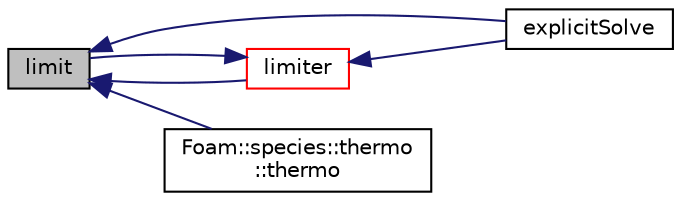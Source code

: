 digraph "limit"
{
  bgcolor="transparent";
  edge [fontname="Helvetica",fontsize="10",labelfontname="Helvetica",labelfontsize="10"];
  node [fontname="Helvetica",fontsize="10",shape=record];
  rankdir="LR";
  Node4169 [label="limit",height=0.2,width=0.4,color="black", fillcolor="grey75", style="filled", fontcolor="black"];
  Node4169 -> Node4170 [dir="back",color="midnightblue",fontsize="10",style="solid",fontname="Helvetica"];
  Node4170 [label="explicitSolve",height=0.2,width=0.4,color="black",URL="$a21864.html#ae5331d6ee1ac44557c2fff378a2f0d30"];
  Node4169 -> Node4171 [dir="back",color="midnightblue",fontsize="10",style="solid",fontname="Helvetica"];
  Node4171 [label="limiter",height=0.2,width=0.4,color="red",URL="$a21864.html#ae7bb06bb4b6724eb8a202da04f6e5557"];
  Node4171 -> Node4170 [dir="back",color="midnightblue",fontsize="10",style="solid",fontname="Helvetica"];
  Node4171 -> Node4169 [dir="back",color="midnightblue",fontsize="10",style="solid",fontname="Helvetica"];
  Node4169 -> Node4196 [dir="back",color="midnightblue",fontsize="10",style="solid",fontname="Helvetica"];
  Node4196 [label="Foam::species::thermo\l::thermo",height=0.2,width=0.4,color="black",URL="$a31745.html#a7e9ae13d86c10927b948a7db4d65e4b4",tooltip="Construct from components. "];
}
